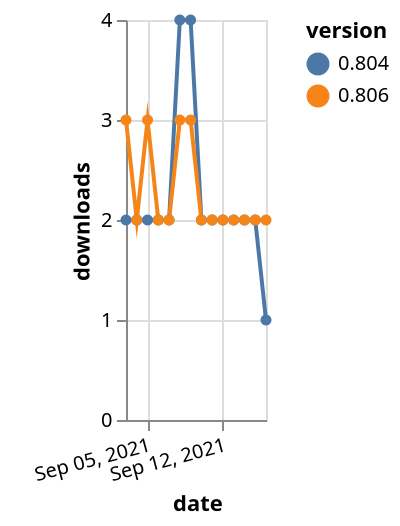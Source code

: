 {"$schema": "https://vega.github.io/schema/vega-lite/v5.json", "description": "A simple bar chart with embedded data.", "data": {"values": [{"date": "2021-09-03", "total": 2931, "delta": 2, "version": "0.804"}, {"date": "2021-09-04", "total": 2933, "delta": 2, "version": "0.804"}, {"date": "2021-09-05", "total": 2935, "delta": 2, "version": "0.804"}, {"date": "2021-09-06", "total": 2937, "delta": 2, "version": "0.804"}, {"date": "2021-09-07", "total": 2939, "delta": 2, "version": "0.804"}, {"date": "2021-09-08", "total": 2943, "delta": 4, "version": "0.804"}, {"date": "2021-09-09", "total": 2947, "delta": 4, "version": "0.804"}, {"date": "2021-09-10", "total": 2949, "delta": 2, "version": "0.804"}, {"date": "2021-09-11", "total": 2951, "delta": 2, "version": "0.804"}, {"date": "2021-09-12", "total": 2953, "delta": 2, "version": "0.804"}, {"date": "2021-09-13", "total": 2955, "delta": 2, "version": "0.804"}, {"date": "2021-09-14", "total": 2957, "delta": 2, "version": "0.804"}, {"date": "2021-09-15", "total": 2959, "delta": 2, "version": "0.804"}, {"date": "2021-09-16", "total": 2960, "delta": 1, "version": "0.804"}, {"date": "2021-09-03", "total": 2107, "delta": 3, "version": "0.806"}, {"date": "2021-09-04", "total": 2109, "delta": 2, "version": "0.806"}, {"date": "2021-09-05", "total": 2112, "delta": 3, "version": "0.806"}, {"date": "2021-09-06", "total": 2114, "delta": 2, "version": "0.806"}, {"date": "2021-09-07", "total": 2116, "delta": 2, "version": "0.806"}, {"date": "2021-09-08", "total": 2119, "delta": 3, "version": "0.806"}, {"date": "2021-09-09", "total": 2122, "delta": 3, "version": "0.806"}, {"date": "2021-09-10", "total": 2124, "delta": 2, "version": "0.806"}, {"date": "2021-09-11", "total": 2126, "delta": 2, "version": "0.806"}, {"date": "2021-09-12", "total": 2128, "delta": 2, "version": "0.806"}, {"date": "2021-09-13", "total": 2130, "delta": 2, "version": "0.806"}, {"date": "2021-09-14", "total": 2132, "delta": 2, "version": "0.806"}, {"date": "2021-09-15", "total": 2134, "delta": 2, "version": "0.806"}, {"date": "2021-09-16", "total": 2136, "delta": 2, "version": "0.806"}]}, "width": "container", "mark": {"type": "line", "point": {"filled": true}}, "encoding": {"x": {"field": "date", "type": "temporal", "timeUnit": "yearmonthdate", "title": "date", "axis": {"labelAngle": -15}}, "y": {"field": "delta", "type": "quantitative", "title": "downloads"}, "color": {"field": "version", "type": "nominal"}, "tooltip": {"field": "delta"}}}
